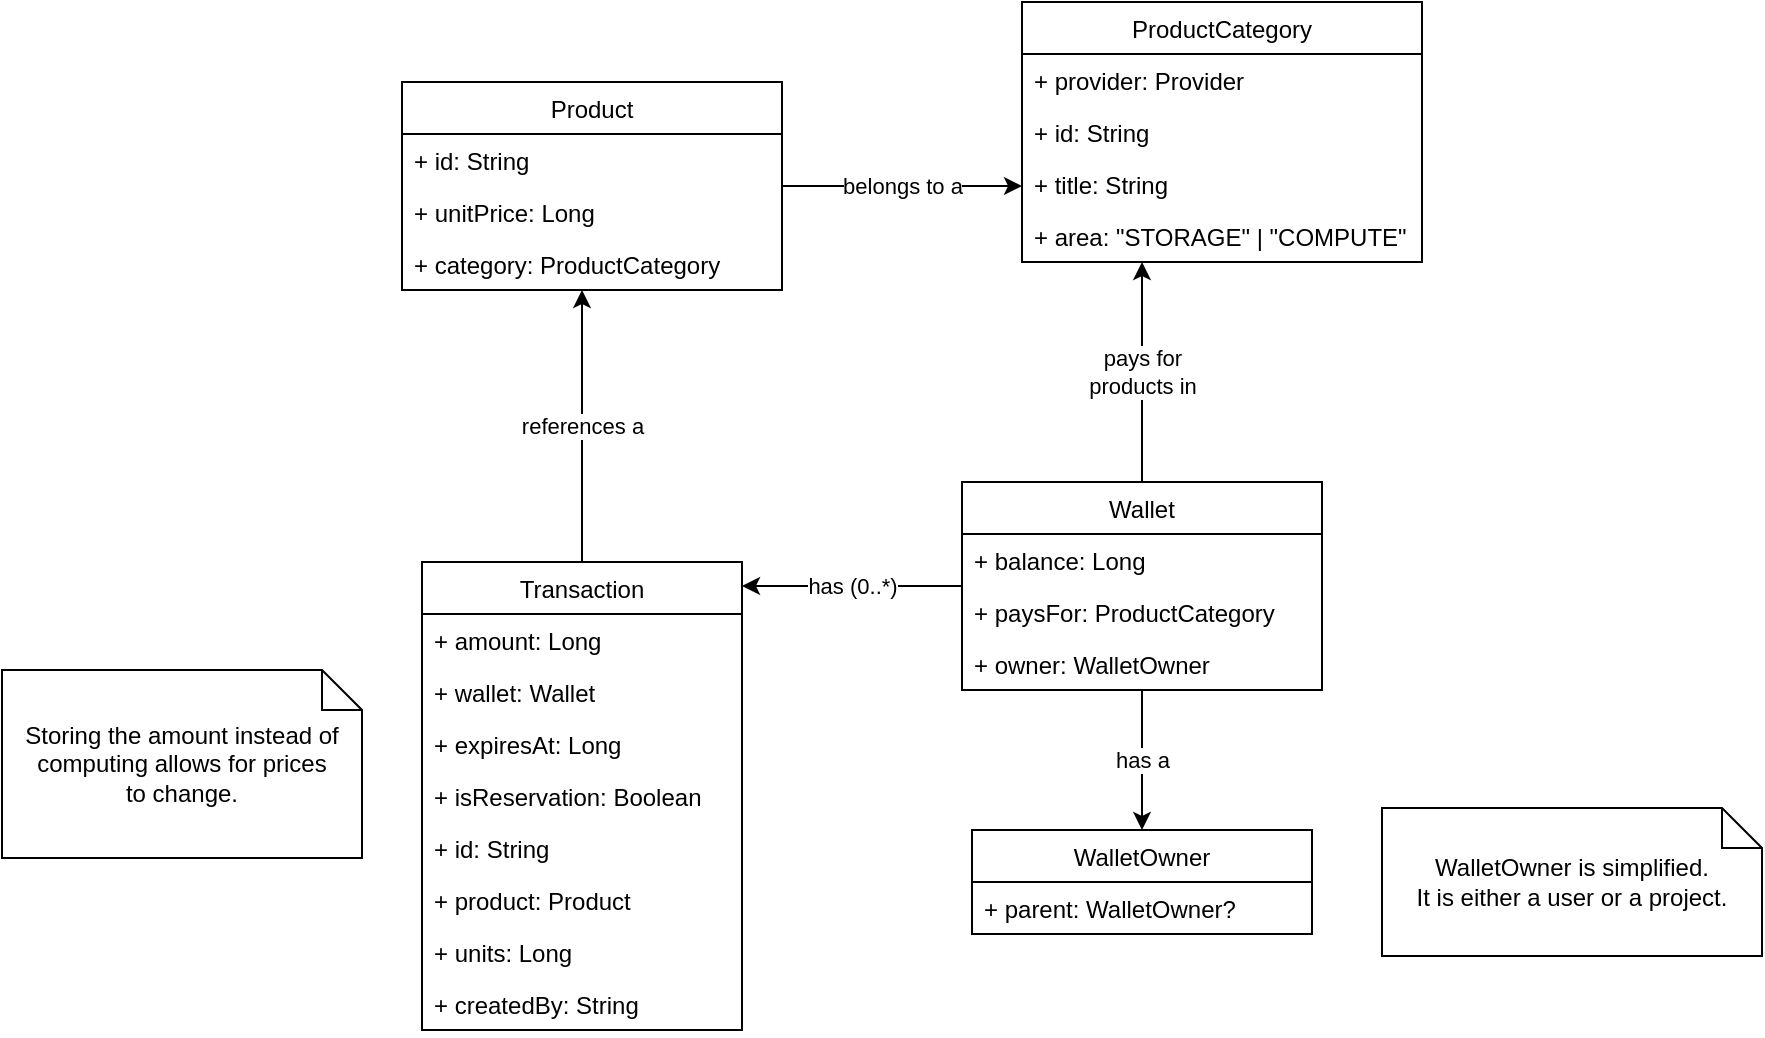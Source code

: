 <mxfile version="13.0.3" type="device"><diagram id="afUd5yLY63EtJQrXMIGw" name="Page-1"><mxGraphModel dx="994" dy="1199" grid="1" gridSize="10" guides="1" tooltips="1" connect="1" arrows="1" fold="1" page="1" pageScale="1" pageWidth="1100" pageHeight="850" math="0" shadow="0"><root><mxCell id="0"/><mxCell id="1" parent="0"/><mxCell id="j9swZY4K2t8N7Y3IKheu-23" value="belongs to a" style="edgeStyle=orthogonalEdgeStyle;rounded=0;orthogonalLoop=1;jettySize=auto;html=1;noEdgeStyle=1;orthogonal=1;" edge="1" parent="1" source="j9swZY4K2t8N7Y3IKheu-15" target="j9swZY4K2t8N7Y3IKheu-19"><mxGeometry relative="1" as="geometry"/></mxCell><mxCell id="j9swZY4K2t8N7Y3IKheu-15" value="Product" style="swimlane;fontStyle=0;childLayout=stackLayout;horizontal=1;startSize=26;fillColor=none;horizontalStack=0;resizeParent=1;resizeParentMax=0;resizeLast=0;collapsible=1;marginBottom=0;" vertex="1" parent="1"><mxGeometry x="250" y="336" width="190" height="104" as="geometry"/></mxCell><mxCell id="j9swZY4K2t8N7Y3IKheu-17" value="+ id: String" style="text;strokeColor=none;fillColor=none;align=left;verticalAlign=top;spacingLeft=4;spacingRight=4;overflow=hidden;rotatable=0;points=[[0,0.5],[1,0.5]];portConstraint=eastwest;" vertex="1" parent="j9swZY4K2t8N7Y3IKheu-15"><mxGeometry y="26" width="190" height="26" as="geometry"/></mxCell><mxCell id="j9swZY4K2t8N7Y3IKheu-18" value="+ unitPrice: Long" style="text;strokeColor=none;fillColor=none;align=left;verticalAlign=top;spacingLeft=4;spacingRight=4;overflow=hidden;rotatable=0;points=[[0,0.5],[1,0.5]];portConstraint=eastwest;" vertex="1" parent="j9swZY4K2t8N7Y3IKheu-15"><mxGeometry y="52" width="190" height="26" as="geometry"/></mxCell><mxCell id="j9swZY4K2t8N7Y3IKheu-16" value="+ category: ProductCategory" style="text;strokeColor=none;fillColor=none;align=left;verticalAlign=top;spacingLeft=4;spacingRight=4;overflow=hidden;rotatable=0;points=[[0,0.5],[1,0.5]];portConstraint=eastwest;" vertex="1" parent="j9swZY4K2t8N7Y3IKheu-15"><mxGeometry y="78" width="190" height="26" as="geometry"/></mxCell><mxCell id="j9swZY4K2t8N7Y3IKheu-19" value="ProductCategory" style="swimlane;fontStyle=0;childLayout=stackLayout;horizontal=1;startSize=26;fillColor=none;horizontalStack=0;resizeParent=1;resizeParentMax=0;resizeLast=0;collapsible=1;marginBottom=0;" vertex="1" parent="1"><mxGeometry x="560" y="296" width="200" height="130" as="geometry"/></mxCell><mxCell id="j9swZY4K2t8N7Y3IKheu-20" value="+ provider: Provider" style="text;strokeColor=none;fillColor=none;align=left;verticalAlign=top;spacingLeft=4;spacingRight=4;overflow=hidden;rotatable=0;points=[[0,0.5],[1,0.5]];portConstraint=eastwest;" vertex="1" parent="j9swZY4K2t8N7Y3IKheu-19"><mxGeometry y="26" width="200" height="26" as="geometry"/></mxCell><mxCell id="j9swZY4K2t8N7Y3IKheu-21" value="+ id: String" style="text;strokeColor=none;fillColor=none;align=left;verticalAlign=top;spacingLeft=4;spacingRight=4;overflow=hidden;rotatable=0;points=[[0,0.5],[1,0.5]];portConstraint=eastwest;" vertex="1" parent="j9swZY4K2t8N7Y3IKheu-19"><mxGeometry y="52" width="200" height="26" as="geometry"/></mxCell><mxCell id="j9swZY4K2t8N7Y3IKheu-22" value="+ title: String" style="text;strokeColor=none;fillColor=none;align=left;verticalAlign=top;spacingLeft=4;spacingRight=4;overflow=hidden;rotatable=0;points=[[0,0.5],[1,0.5]];portConstraint=eastwest;" vertex="1" parent="j9swZY4K2t8N7Y3IKheu-19"><mxGeometry y="78" width="200" height="26" as="geometry"/></mxCell><mxCell id="j9swZY4K2t8N7Y3IKheu-62" value="+ area: &quot;STORAGE&quot; | &quot;COMPUTE&quot;" style="text;strokeColor=none;fillColor=none;align=left;verticalAlign=top;spacingLeft=4;spacingRight=4;overflow=hidden;rotatable=0;points=[[0,0.5],[1,0.5]];portConstraint=eastwest;" vertex="1" parent="j9swZY4K2t8N7Y3IKheu-19"><mxGeometry y="104" width="200" height="26" as="geometry"/></mxCell><mxCell id="j9swZY4K2t8N7Y3IKheu-24" value="pays for&lt;br&gt;products in" style="edgeStyle=orthogonalEdgeStyle;rounded=0;orthogonalLoop=1;jettySize=auto;html=1;noEdgeStyle=1;orthogonal=1;" edge="1" parent="1" source="j9swZY4K2t8N7Y3IKheu-3" target="j9swZY4K2t8N7Y3IKheu-19"><mxGeometry relative="1" as="geometry"/></mxCell><mxCell id="j9swZY4K2t8N7Y3IKheu-27" value="has (0..*)" style="edgeStyle=orthogonalEdgeStyle;rounded=0;orthogonalLoop=1;jettySize=auto;html=1;noEdgeStyle=1;orthogonal=1;" edge="1" parent="1" source="j9swZY4K2t8N7Y3IKheu-3" target="j9swZY4K2t8N7Y3IKheu-7"><mxGeometry relative="1" as="geometry"/></mxCell><mxCell id="j9swZY4K2t8N7Y3IKheu-54" value="has a" style="edgeStyle=orthogonalEdgeStyle;rounded=0;orthogonalLoop=1;jettySize=auto;html=1;noEdgeStyle=1;entryX=0.5;entryY=0;entryDx=0;entryDy=0;" edge="1" parent="1" source="j9swZY4K2t8N7Y3IKheu-3" target="j9swZY4K2t8N7Y3IKheu-56"><mxGeometry relative="1" as="geometry"><mxPoint x="743.496" y="686" as="targetPoint"/></mxGeometry></mxCell><mxCell id="j9swZY4K2t8N7Y3IKheu-3" value="Wallet" style="swimlane;fontStyle=0;childLayout=stackLayout;horizontal=1;startSize=26;fillColor=none;horizontalStack=0;resizeParent=1;resizeParentMax=0;resizeLast=0;collapsible=1;marginBottom=0;" vertex="1" parent="1"><mxGeometry x="530" y="536" width="180" height="104" as="geometry"><mxRectangle x="480" y="360" width="70" height="26" as="alternateBounds"/></mxGeometry></mxCell><mxCell id="j9swZY4K2t8N7Y3IKheu-29" value="+ balance: Long" style="text;strokeColor=none;fillColor=none;align=left;verticalAlign=top;spacingLeft=4;spacingRight=4;overflow=hidden;rotatable=0;points=[[0,0.5],[1,0.5]];portConstraint=eastwest;" vertex="1" parent="j9swZY4K2t8N7Y3IKheu-3"><mxGeometry y="26" width="180" height="26" as="geometry"/></mxCell><mxCell id="j9swZY4K2t8N7Y3IKheu-4" value="+ paysFor: ProductCategory" style="text;strokeColor=none;fillColor=none;align=left;verticalAlign=top;spacingLeft=4;spacingRight=4;overflow=hidden;rotatable=0;points=[[0,0.5],[1,0.5]];portConstraint=eastwest;" vertex="1" parent="j9swZY4K2t8N7Y3IKheu-3"><mxGeometry y="52" width="180" height="26" as="geometry"/></mxCell><mxCell id="j9swZY4K2t8N7Y3IKheu-51" value="+ owner: WalletOwner" style="text;strokeColor=none;fillColor=none;align=left;verticalAlign=top;spacingLeft=4;spacingRight=4;overflow=hidden;rotatable=0;points=[[0,0.5],[1,0.5]];portConstraint=eastwest;" vertex="1" parent="j9swZY4K2t8N7Y3IKheu-3"><mxGeometry y="78" width="180" height="26" as="geometry"/></mxCell><mxCell id="j9swZY4K2t8N7Y3IKheu-26" value="references a" style="edgeStyle=orthogonalEdgeStyle;rounded=0;orthogonalLoop=1;jettySize=auto;html=1;noEdgeStyle=1;orthogonal=1;" edge="1" parent="1" source="j9swZY4K2t8N7Y3IKheu-7" target="j9swZY4K2t8N7Y3IKheu-15"><mxGeometry relative="1" as="geometry"/></mxCell><mxCell id="j9swZY4K2t8N7Y3IKheu-7" value="Transaction" style="swimlane;fontStyle=0;childLayout=stackLayout;horizontal=1;startSize=26;fillColor=none;horizontalStack=0;resizeParent=1;resizeParentMax=0;resizeLast=0;collapsible=1;marginBottom=0;" vertex="1" parent="1"><mxGeometry x="260" y="576" width="160" height="234" as="geometry"/></mxCell><mxCell id="j9swZY4K2t8N7Y3IKheu-8" value="+ amount: Long&#10;" style="text;strokeColor=none;fillColor=none;align=left;verticalAlign=top;spacingLeft=4;spacingRight=4;overflow=hidden;rotatable=0;points=[[0,0.5],[1,0.5]];portConstraint=eastwest;" vertex="1" parent="j9swZY4K2t8N7Y3IKheu-7"><mxGeometry y="26" width="160" height="26" as="geometry"/></mxCell><mxCell id="j9swZY4K2t8N7Y3IKheu-9" value="+ wallet: Wallet" style="text;strokeColor=none;fillColor=none;align=left;verticalAlign=top;spacingLeft=4;spacingRight=4;overflow=hidden;rotatable=0;points=[[0,0.5],[1,0.5]];portConstraint=eastwest;" vertex="1" parent="j9swZY4K2t8N7Y3IKheu-7"><mxGeometry y="52" width="160" height="26" as="geometry"/></mxCell><mxCell id="j9swZY4K2t8N7Y3IKheu-10" value="+ expiresAt: Long" style="text;strokeColor=none;fillColor=none;align=left;verticalAlign=top;spacingLeft=4;spacingRight=4;overflow=hidden;rotatable=0;points=[[0,0.5],[1,0.5]];portConstraint=eastwest;" vertex="1" parent="j9swZY4K2t8N7Y3IKheu-7"><mxGeometry y="78" width="160" height="26" as="geometry"/></mxCell><mxCell id="j9swZY4K2t8N7Y3IKheu-12" value="+ isReservation: Boolean" style="text;strokeColor=none;fillColor=none;align=left;verticalAlign=top;spacingLeft=4;spacingRight=4;overflow=hidden;rotatable=0;points=[[0,0.5],[1,0.5]];portConstraint=eastwest;" vertex="1" parent="j9swZY4K2t8N7Y3IKheu-7"><mxGeometry y="104" width="160" height="26" as="geometry"/></mxCell><mxCell id="j9swZY4K2t8N7Y3IKheu-11" value="+ id: String" style="text;strokeColor=none;fillColor=none;align=left;verticalAlign=top;spacingLeft=4;spacingRight=4;overflow=hidden;rotatable=0;points=[[0,0.5],[1,0.5]];portConstraint=eastwest;" vertex="1" parent="j9swZY4K2t8N7Y3IKheu-7"><mxGeometry y="130" width="160" height="26" as="geometry"/></mxCell><mxCell id="j9swZY4K2t8N7Y3IKheu-28" value="+ product: Product" style="text;strokeColor=none;fillColor=none;align=left;verticalAlign=top;spacingLeft=4;spacingRight=4;overflow=hidden;rotatable=0;points=[[0,0.5],[1,0.5]];portConstraint=eastwest;" vertex="1" parent="j9swZY4K2t8N7Y3IKheu-7"><mxGeometry y="156" width="160" height="26" as="geometry"/></mxCell><mxCell id="j9swZY4K2t8N7Y3IKheu-25" value="+ units: Long" style="text;strokeColor=none;fillColor=none;align=left;verticalAlign=top;spacingLeft=4;spacingRight=4;overflow=hidden;rotatable=0;points=[[0,0.5],[1,0.5]];portConstraint=eastwest;" vertex="1" parent="j9swZY4K2t8N7Y3IKheu-7"><mxGeometry y="182" width="160" height="26" as="geometry"/></mxCell><mxCell id="j9swZY4K2t8N7Y3IKheu-63" value="+ createdBy: String" style="text;strokeColor=none;fillColor=none;align=left;verticalAlign=top;spacingLeft=4;spacingRight=4;overflow=hidden;rotatable=0;points=[[0,0.5],[1,0.5]];portConstraint=eastwest;" vertex="1" parent="j9swZY4K2t8N7Y3IKheu-7"><mxGeometry y="208" width="160" height="26" as="geometry"/></mxCell><mxCell id="j9swZY4K2t8N7Y3IKheu-56" value="WalletOwner" style="swimlane;fontStyle=0;childLayout=stackLayout;horizontal=1;startSize=26;fillColor=none;horizontalStack=0;resizeParent=1;resizeParentMax=0;resizeLast=0;collapsible=1;marginBottom=0;" vertex="1" parent="1"><mxGeometry x="535" y="710" width="170" height="52" as="geometry"/></mxCell><mxCell id="j9swZY4K2t8N7Y3IKheu-57" value="+ parent: WalletOwner?" style="text;strokeColor=none;fillColor=none;align=left;verticalAlign=top;spacingLeft=4;spacingRight=4;overflow=hidden;rotatable=0;points=[[0,0.5],[1,0.5]];portConstraint=eastwest;" vertex="1" parent="j9swZY4K2t8N7Y3IKheu-56"><mxGeometry y="26" width="170" height="26" as="geometry"/></mxCell><mxCell id="j9swZY4K2t8N7Y3IKheu-60" value="WalletOwner is simplified.&lt;br&gt;It is either a user or a project." style="shape=note;size=20;whiteSpace=wrap;html=1;" vertex="1" parent="1"><mxGeometry x="740" y="699" width="190" height="74" as="geometry"/></mxCell><mxCell id="j9swZY4K2t8N7Y3IKheu-61" value="Storing the amount instead of&lt;br&gt;computing allows for prices&lt;br&gt;to change." style="shape=note;size=20;whiteSpace=wrap;html=1;" vertex="1" parent="1"><mxGeometry x="50" y="630" width="180" height="94" as="geometry"/></mxCell></root></mxGraphModel></diagram></mxfile>
